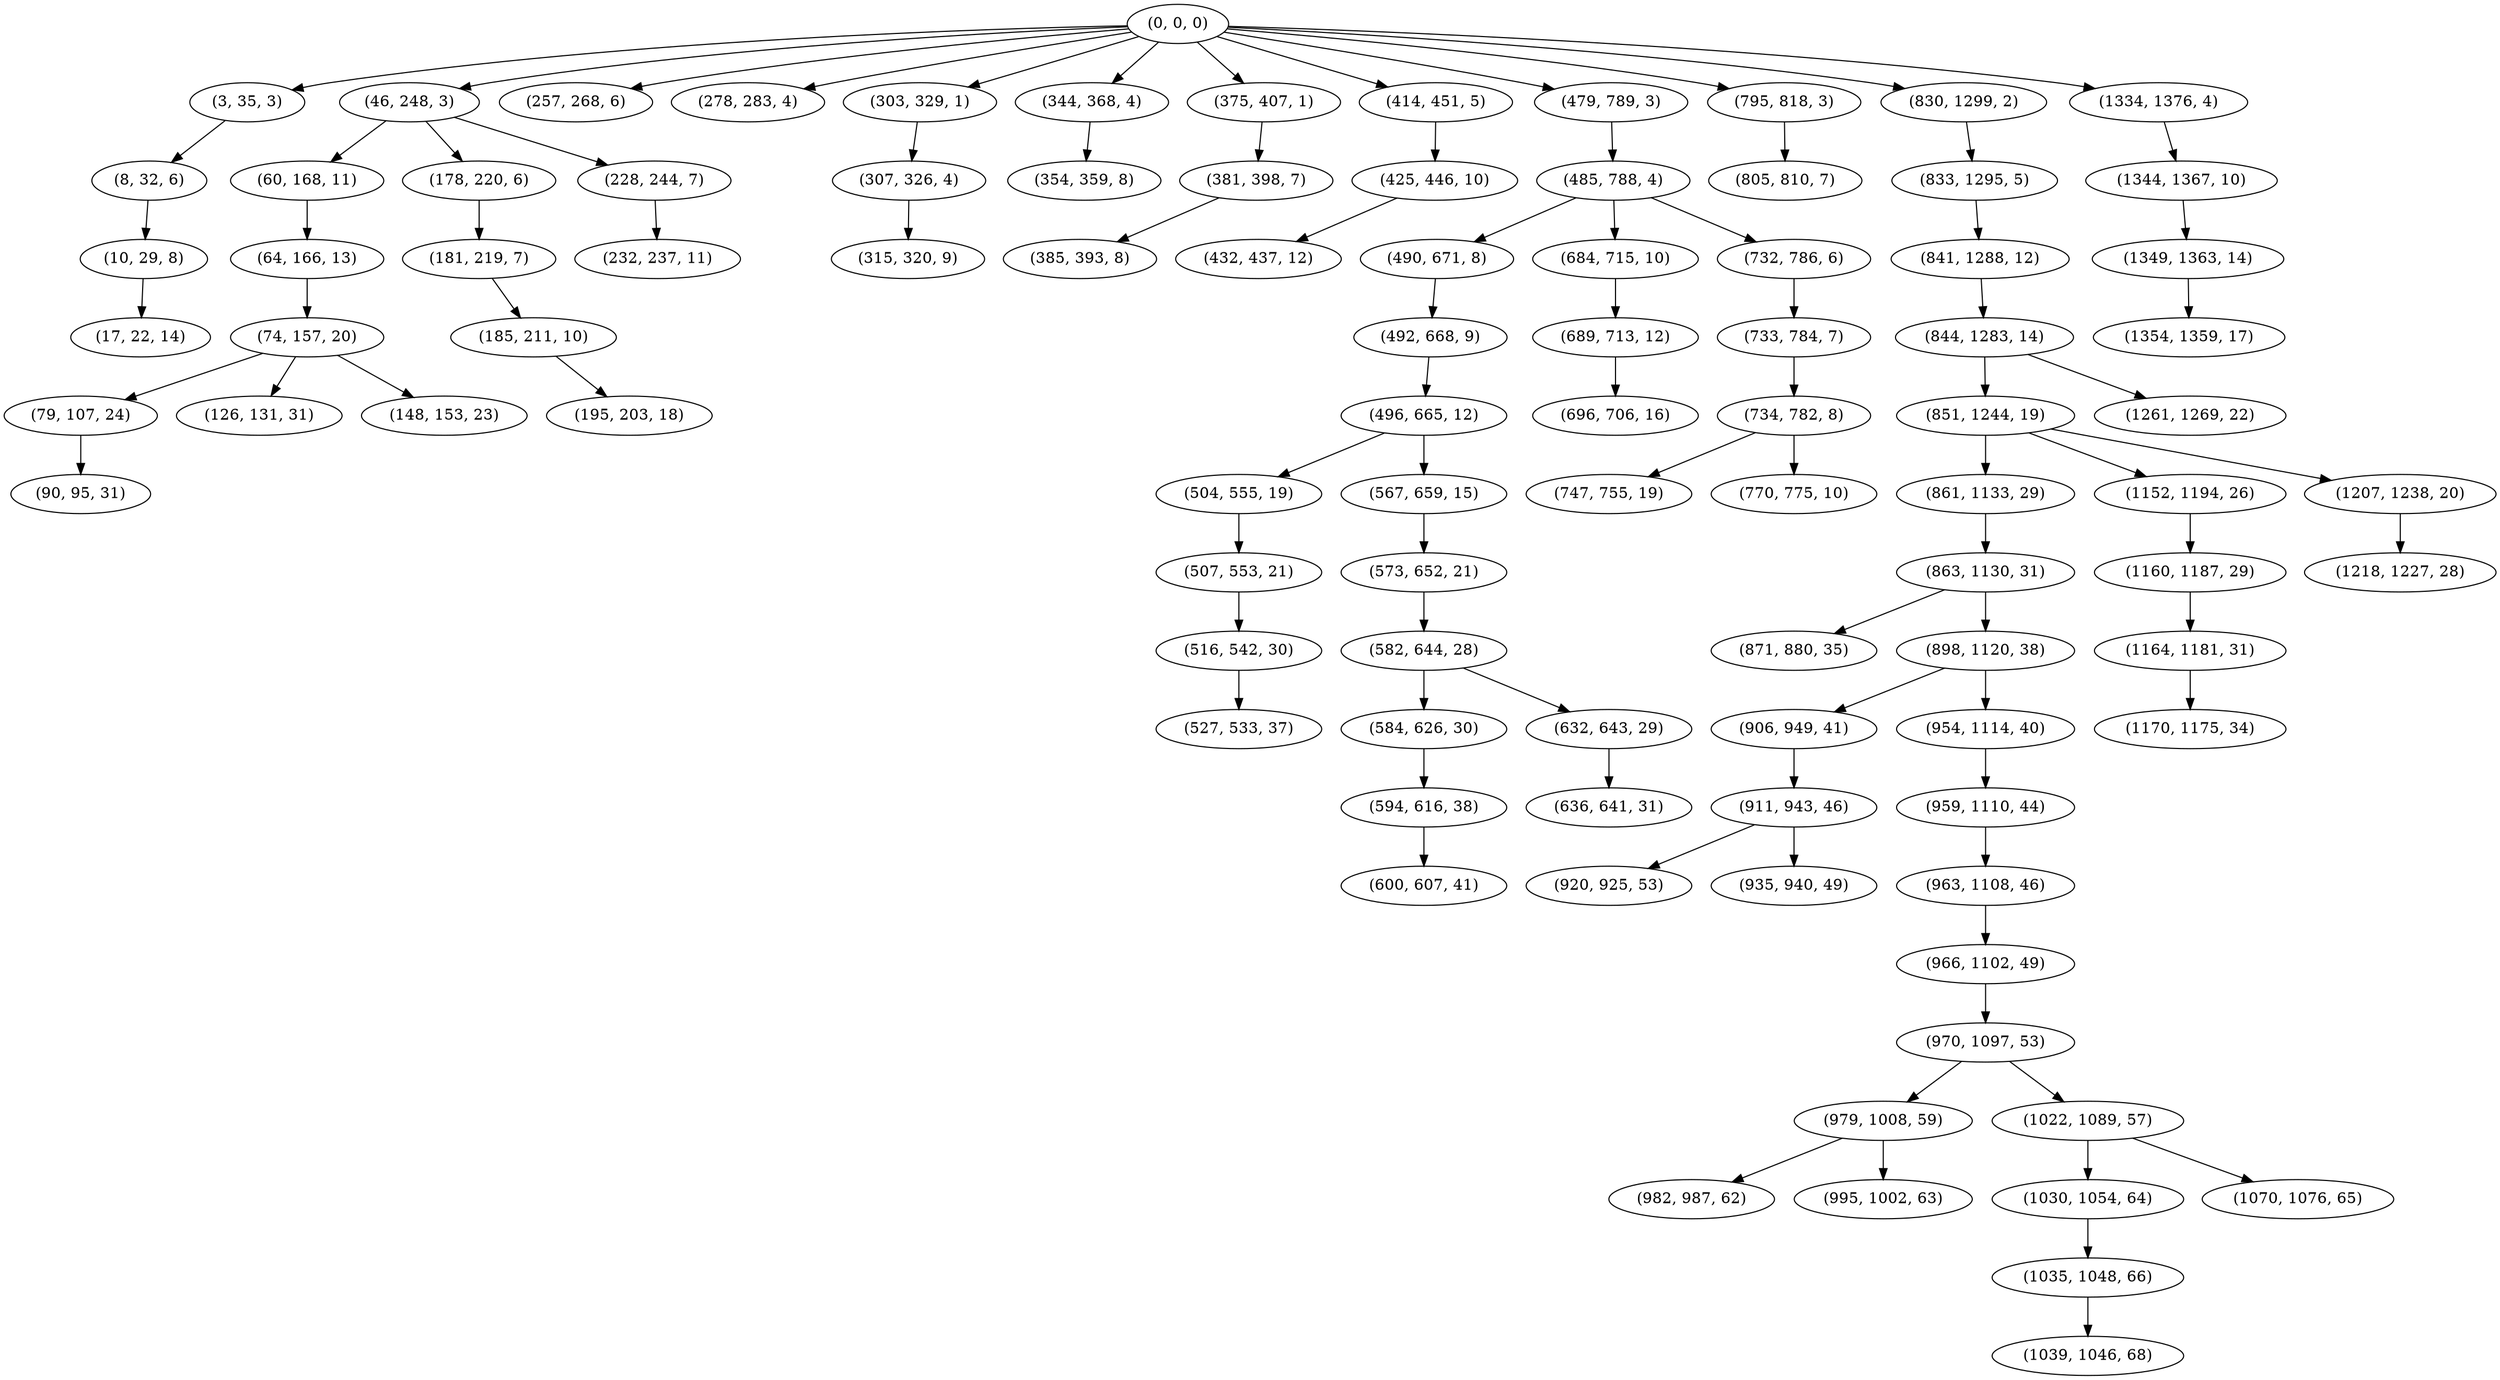 digraph tree {
    "(0, 0, 0)";
    "(3, 35, 3)";
    "(8, 32, 6)";
    "(10, 29, 8)";
    "(17, 22, 14)";
    "(46, 248, 3)";
    "(60, 168, 11)";
    "(64, 166, 13)";
    "(74, 157, 20)";
    "(79, 107, 24)";
    "(90, 95, 31)";
    "(126, 131, 31)";
    "(148, 153, 23)";
    "(178, 220, 6)";
    "(181, 219, 7)";
    "(185, 211, 10)";
    "(195, 203, 18)";
    "(228, 244, 7)";
    "(232, 237, 11)";
    "(257, 268, 6)";
    "(278, 283, 4)";
    "(303, 329, 1)";
    "(307, 326, 4)";
    "(315, 320, 9)";
    "(344, 368, 4)";
    "(354, 359, 8)";
    "(375, 407, 1)";
    "(381, 398, 7)";
    "(385, 393, 8)";
    "(414, 451, 5)";
    "(425, 446, 10)";
    "(432, 437, 12)";
    "(479, 789, 3)";
    "(485, 788, 4)";
    "(490, 671, 8)";
    "(492, 668, 9)";
    "(496, 665, 12)";
    "(504, 555, 19)";
    "(507, 553, 21)";
    "(516, 542, 30)";
    "(527, 533, 37)";
    "(567, 659, 15)";
    "(573, 652, 21)";
    "(582, 644, 28)";
    "(584, 626, 30)";
    "(594, 616, 38)";
    "(600, 607, 41)";
    "(632, 643, 29)";
    "(636, 641, 31)";
    "(684, 715, 10)";
    "(689, 713, 12)";
    "(696, 706, 16)";
    "(732, 786, 6)";
    "(733, 784, 7)";
    "(734, 782, 8)";
    "(747, 755, 19)";
    "(770, 775, 10)";
    "(795, 818, 3)";
    "(805, 810, 7)";
    "(830, 1299, 2)";
    "(833, 1295, 5)";
    "(841, 1288, 12)";
    "(844, 1283, 14)";
    "(851, 1244, 19)";
    "(861, 1133, 29)";
    "(863, 1130, 31)";
    "(871, 880, 35)";
    "(898, 1120, 38)";
    "(906, 949, 41)";
    "(911, 943, 46)";
    "(920, 925, 53)";
    "(935, 940, 49)";
    "(954, 1114, 40)";
    "(959, 1110, 44)";
    "(963, 1108, 46)";
    "(966, 1102, 49)";
    "(970, 1097, 53)";
    "(979, 1008, 59)";
    "(982, 987, 62)";
    "(995, 1002, 63)";
    "(1022, 1089, 57)";
    "(1030, 1054, 64)";
    "(1035, 1048, 66)";
    "(1039, 1046, 68)";
    "(1070, 1076, 65)";
    "(1152, 1194, 26)";
    "(1160, 1187, 29)";
    "(1164, 1181, 31)";
    "(1170, 1175, 34)";
    "(1207, 1238, 20)";
    "(1218, 1227, 28)";
    "(1261, 1269, 22)";
    "(1334, 1376, 4)";
    "(1344, 1367, 10)";
    "(1349, 1363, 14)";
    "(1354, 1359, 17)";
    "(0, 0, 0)" -> "(3, 35, 3)";
    "(0, 0, 0)" -> "(46, 248, 3)";
    "(0, 0, 0)" -> "(257, 268, 6)";
    "(0, 0, 0)" -> "(278, 283, 4)";
    "(0, 0, 0)" -> "(303, 329, 1)";
    "(0, 0, 0)" -> "(344, 368, 4)";
    "(0, 0, 0)" -> "(375, 407, 1)";
    "(0, 0, 0)" -> "(414, 451, 5)";
    "(0, 0, 0)" -> "(479, 789, 3)";
    "(0, 0, 0)" -> "(795, 818, 3)";
    "(0, 0, 0)" -> "(830, 1299, 2)";
    "(0, 0, 0)" -> "(1334, 1376, 4)";
    "(3, 35, 3)" -> "(8, 32, 6)";
    "(8, 32, 6)" -> "(10, 29, 8)";
    "(10, 29, 8)" -> "(17, 22, 14)";
    "(46, 248, 3)" -> "(60, 168, 11)";
    "(46, 248, 3)" -> "(178, 220, 6)";
    "(46, 248, 3)" -> "(228, 244, 7)";
    "(60, 168, 11)" -> "(64, 166, 13)";
    "(64, 166, 13)" -> "(74, 157, 20)";
    "(74, 157, 20)" -> "(79, 107, 24)";
    "(74, 157, 20)" -> "(126, 131, 31)";
    "(74, 157, 20)" -> "(148, 153, 23)";
    "(79, 107, 24)" -> "(90, 95, 31)";
    "(178, 220, 6)" -> "(181, 219, 7)";
    "(181, 219, 7)" -> "(185, 211, 10)";
    "(185, 211, 10)" -> "(195, 203, 18)";
    "(228, 244, 7)" -> "(232, 237, 11)";
    "(303, 329, 1)" -> "(307, 326, 4)";
    "(307, 326, 4)" -> "(315, 320, 9)";
    "(344, 368, 4)" -> "(354, 359, 8)";
    "(375, 407, 1)" -> "(381, 398, 7)";
    "(381, 398, 7)" -> "(385, 393, 8)";
    "(414, 451, 5)" -> "(425, 446, 10)";
    "(425, 446, 10)" -> "(432, 437, 12)";
    "(479, 789, 3)" -> "(485, 788, 4)";
    "(485, 788, 4)" -> "(490, 671, 8)";
    "(485, 788, 4)" -> "(684, 715, 10)";
    "(485, 788, 4)" -> "(732, 786, 6)";
    "(490, 671, 8)" -> "(492, 668, 9)";
    "(492, 668, 9)" -> "(496, 665, 12)";
    "(496, 665, 12)" -> "(504, 555, 19)";
    "(496, 665, 12)" -> "(567, 659, 15)";
    "(504, 555, 19)" -> "(507, 553, 21)";
    "(507, 553, 21)" -> "(516, 542, 30)";
    "(516, 542, 30)" -> "(527, 533, 37)";
    "(567, 659, 15)" -> "(573, 652, 21)";
    "(573, 652, 21)" -> "(582, 644, 28)";
    "(582, 644, 28)" -> "(584, 626, 30)";
    "(582, 644, 28)" -> "(632, 643, 29)";
    "(584, 626, 30)" -> "(594, 616, 38)";
    "(594, 616, 38)" -> "(600, 607, 41)";
    "(632, 643, 29)" -> "(636, 641, 31)";
    "(684, 715, 10)" -> "(689, 713, 12)";
    "(689, 713, 12)" -> "(696, 706, 16)";
    "(732, 786, 6)" -> "(733, 784, 7)";
    "(733, 784, 7)" -> "(734, 782, 8)";
    "(734, 782, 8)" -> "(747, 755, 19)";
    "(734, 782, 8)" -> "(770, 775, 10)";
    "(795, 818, 3)" -> "(805, 810, 7)";
    "(830, 1299, 2)" -> "(833, 1295, 5)";
    "(833, 1295, 5)" -> "(841, 1288, 12)";
    "(841, 1288, 12)" -> "(844, 1283, 14)";
    "(844, 1283, 14)" -> "(851, 1244, 19)";
    "(844, 1283, 14)" -> "(1261, 1269, 22)";
    "(851, 1244, 19)" -> "(861, 1133, 29)";
    "(851, 1244, 19)" -> "(1152, 1194, 26)";
    "(851, 1244, 19)" -> "(1207, 1238, 20)";
    "(861, 1133, 29)" -> "(863, 1130, 31)";
    "(863, 1130, 31)" -> "(871, 880, 35)";
    "(863, 1130, 31)" -> "(898, 1120, 38)";
    "(898, 1120, 38)" -> "(906, 949, 41)";
    "(898, 1120, 38)" -> "(954, 1114, 40)";
    "(906, 949, 41)" -> "(911, 943, 46)";
    "(911, 943, 46)" -> "(920, 925, 53)";
    "(911, 943, 46)" -> "(935, 940, 49)";
    "(954, 1114, 40)" -> "(959, 1110, 44)";
    "(959, 1110, 44)" -> "(963, 1108, 46)";
    "(963, 1108, 46)" -> "(966, 1102, 49)";
    "(966, 1102, 49)" -> "(970, 1097, 53)";
    "(970, 1097, 53)" -> "(979, 1008, 59)";
    "(970, 1097, 53)" -> "(1022, 1089, 57)";
    "(979, 1008, 59)" -> "(982, 987, 62)";
    "(979, 1008, 59)" -> "(995, 1002, 63)";
    "(1022, 1089, 57)" -> "(1030, 1054, 64)";
    "(1022, 1089, 57)" -> "(1070, 1076, 65)";
    "(1030, 1054, 64)" -> "(1035, 1048, 66)";
    "(1035, 1048, 66)" -> "(1039, 1046, 68)";
    "(1152, 1194, 26)" -> "(1160, 1187, 29)";
    "(1160, 1187, 29)" -> "(1164, 1181, 31)";
    "(1164, 1181, 31)" -> "(1170, 1175, 34)";
    "(1207, 1238, 20)" -> "(1218, 1227, 28)";
    "(1334, 1376, 4)" -> "(1344, 1367, 10)";
    "(1344, 1367, 10)" -> "(1349, 1363, 14)";
    "(1349, 1363, 14)" -> "(1354, 1359, 17)";
}
